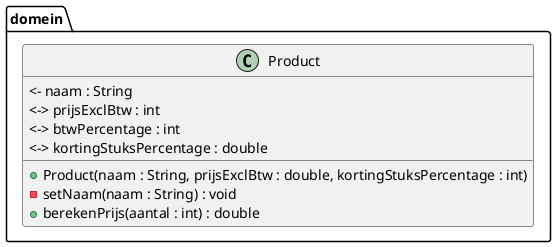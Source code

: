 @startuml

package domein{
    class Product{
        <- naam : String
        <-> prijsExclBtw : int
        <-> btwPercentage : int
        <-> kortingStuksPercentage : double
        + Product(naam : String, prijsExclBtw : double, kortingStuksPercentage : int)
        - setNaam(naam : String) : void
        + berekenPrijs(aantal : int) : double
    }
}

@enduml
